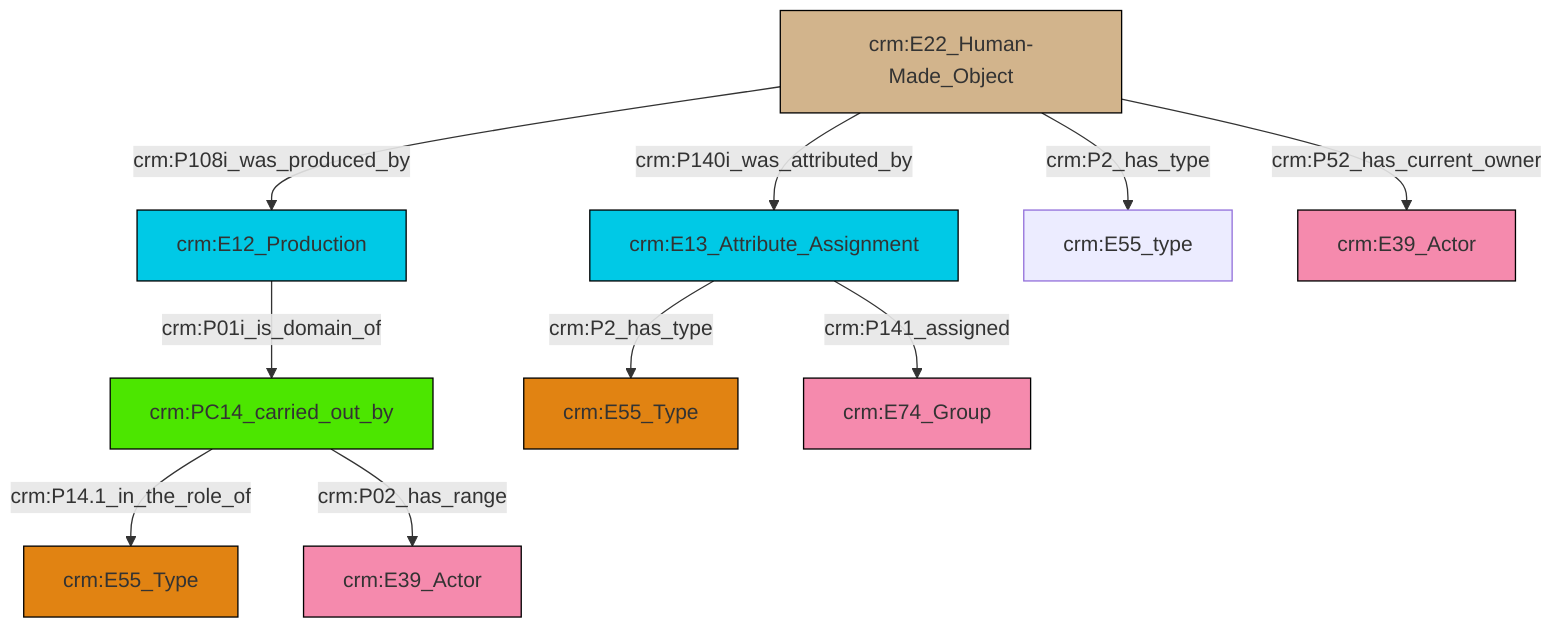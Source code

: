 graph TD
classDef Literal fill:#f2f2f2,stroke:#000000;
classDef CRM_Entity fill:#FFFFFF,stroke:#000000;
classDef Temporal_Entity fill:#00C9E6, stroke:#000000;
classDef Type fill:#E18312, stroke:#000000;
classDef Time-Span fill:#2C9C91, stroke:#000000;
classDef Appellation fill:#FFEB7F, stroke:#000000;
classDef Place fill:#008836, stroke:#000000;
classDef Persistent_Item fill:#B266B2, stroke:#000000;
classDef Conceptual_Object fill:#FFD700, stroke:#000000;
classDef Physical_Thing fill:#D2B48C, stroke:#000000;
classDef Actor fill:#f58aad, stroke:#000000;
classDef PC_Classes fill:#4ce600, stroke:#000000;
classDef Multi fill:#cccccc,stroke:#000000;

0["crm:E22_Human-Made_Object"]:::Physical_Thing -->|crm:P140i_was_attributed_by| 1["crm:E13_Attribute_Assignment"]:::Temporal_Entity
2["crm:E12_Production"]:::Temporal_Entity -->|crm:P01i_is_domain_of| 3["crm:PC14_carried_out_by"]:::PC_Classes
1["crm:E13_Attribute_Assignment"]:::Temporal_Entity -->|crm:P141_assigned| 6["crm:E74_Group"]:::Actor
0["crm:E22_Human-Made_Object"]:::Physical_Thing -->|crm:P108i_was_produced_by| 2["crm:E12_Production"]:::Temporal_Entity
0["crm:E22_Human-Made_Object"]:::Physical_Thing -->|crm:P2_has_type| 9["crm:E55_type"]:::Default
0["crm:E22_Human-Made_Object"]:::Physical_Thing -->|crm:P52_has_current_owner| 13["crm:E39_Actor"]:::Actor
1["crm:E13_Attribute_Assignment"]:::Temporal_Entity -->|crm:P2_has_type| 4["crm:E55_Type"]:::Type
3["crm:PC14_carried_out_by"]:::PC_Classes -->|crm:P14.1_in_the_role_of| 17["crm:E55_Type"]:::Type
3["crm:PC14_carried_out_by"]:::PC_Classes -->|crm:P02_has_range| 11["crm:E39_Actor"]:::Actor
